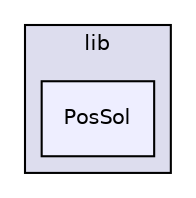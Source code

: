digraph "PosSol" {
  compound=true
  node [ fontsize="10", fontname="Helvetica"];
  edge [ labelfontsize="10", labelfontname="Helvetica"];
  subgraph clusterdir_9f13e7e48b1dae88d68f6e470b94897e {
    graph [ bgcolor="#ddddee", pencolor="black", label="lib" fontname="Helvetica", fontsize="10", URL="dir_9f13e7e48b1dae88d68f6e470b94897e.html"]
  dir_6fd89c90bdba80d7c92fbc8b24402429 [shape=box, label="PosSol", style="filled", fillcolor="#eeeeff", pencolor="black", URL="dir_6fd89c90bdba80d7c92fbc8b24402429.html"];
  }
}
